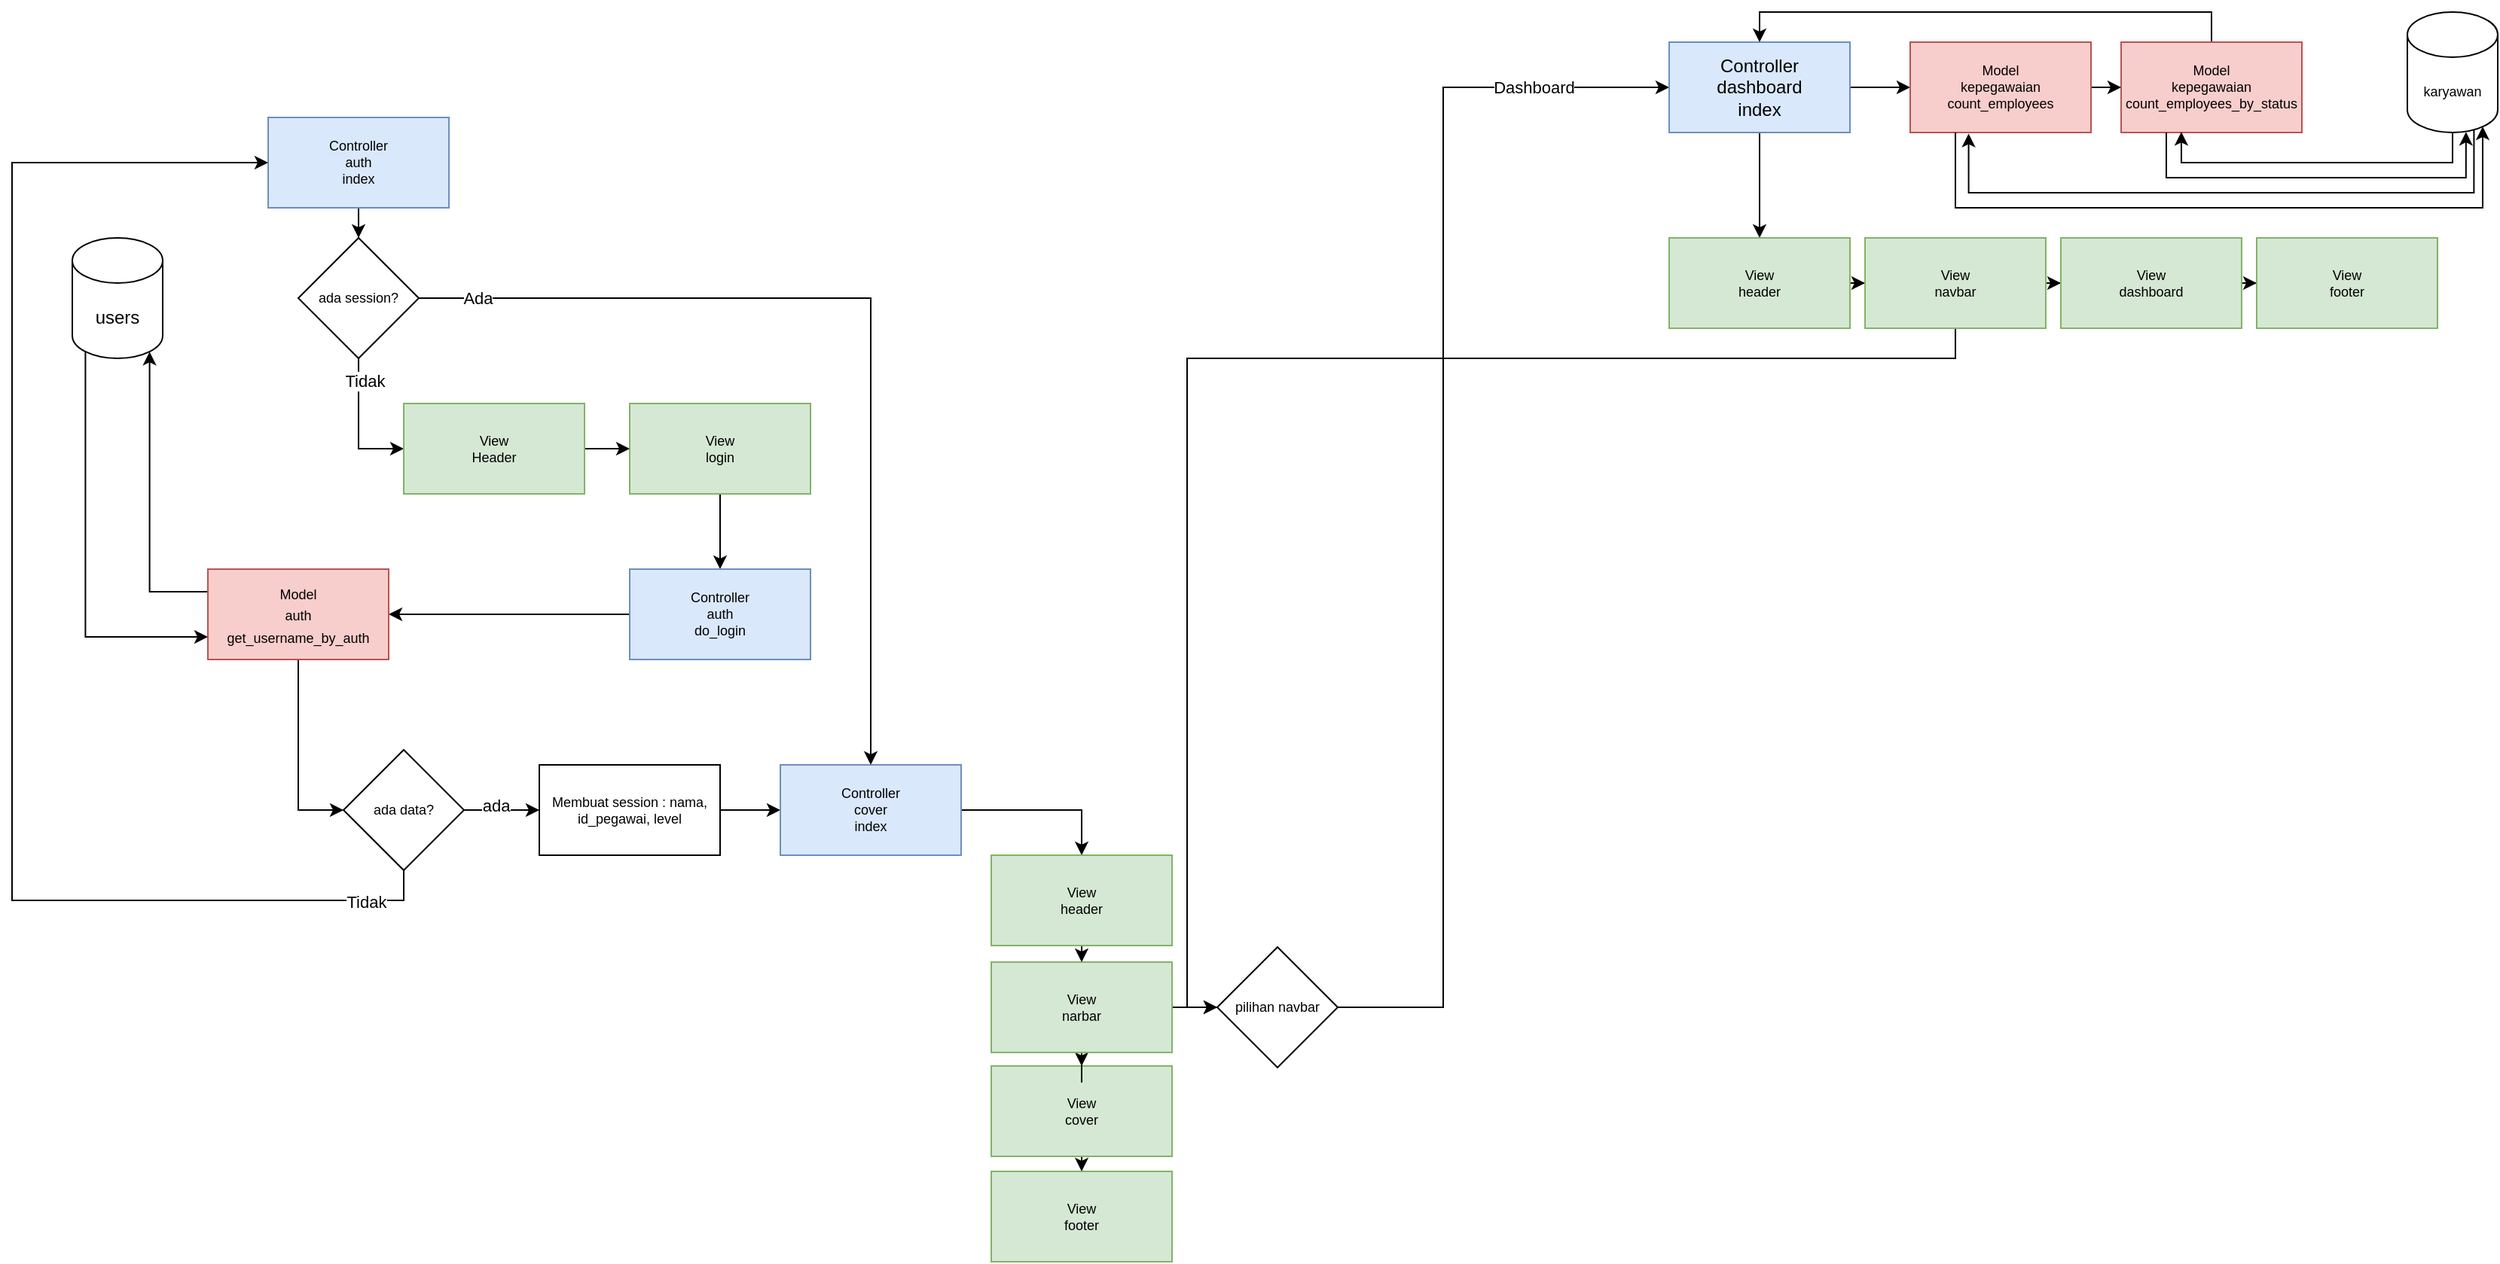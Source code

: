 <mxfile version="22.1.16" type="github">
  <diagram name="Halaman-1" id="EuvOYAsI0U2fL7ryJzKZ">
    <mxGraphModel dx="1559" dy="1564" grid="1" gridSize="10" guides="1" tooltips="1" connect="1" arrows="1" fold="1" page="1" pageScale="1" pageWidth="827" pageHeight="1169" math="0" shadow="0">
      <root>
        <mxCell id="0" />
        <mxCell id="1" parent="0" />
        <mxCell id="iNwkQbmB3lLbcQYFilAP-3" style="edgeStyle=orthogonalEdgeStyle;rounded=0;orthogonalLoop=1;jettySize=auto;html=1;exitX=0.5;exitY=1;exitDx=0;exitDy=0;" edge="1" parent="1" source="iNwkQbmB3lLbcQYFilAP-1" target="iNwkQbmB3lLbcQYFilAP-2">
          <mxGeometry relative="1" as="geometry" />
        </mxCell>
        <mxCell id="iNwkQbmB3lLbcQYFilAP-1" value="Controller&lt;br style=&quot;font-size: 9px;&quot;&gt;auth&lt;br&gt;index" style="rounded=0;whiteSpace=wrap;html=1;fillColor=#dae8fc;strokeColor=#6c8ebf;fontSize=9;" vertex="1" parent="1">
          <mxGeometry x="40" y="40" width="120" height="60" as="geometry" />
        </mxCell>
        <mxCell id="iNwkQbmB3lLbcQYFilAP-7" style="edgeStyle=orthogonalEdgeStyle;rounded=0;orthogonalLoop=1;jettySize=auto;html=1;exitX=0.5;exitY=1;exitDx=0;exitDy=0;entryX=0;entryY=0.5;entryDx=0;entryDy=0;" edge="1" parent="1" source="iNwkQbmB3lLbcQYFilAP-2" target="iNwkQbmB3lLbcQYFilAP-45">
          <mxGeometry relative="1" as="geometry">
            <mxPoint x="110" y="270" as="targetPoint" />
          </mxGeometry>
        </mxCell>
        <mxCell id="iNwkQbmB3lLbcQYFilAP-23" value="Tidak" style="edgeLabel;html=1;align=center;verticalAlign=middle;resizable=0;points=[];" vertex="1" connectable="0" parent="iNwkQbmB3lLbcQYFilAP-7">
          <mxGeometry x="-0.676" y="4" relative="1" as="geometry">
            <mxPoint as="offset" />
          </mxGeometry>
        </mxCell>
        <mxCell id="iNwkQbmB3lLbcQYFilAP-34" style="edgeStyle=orthogonalEdgeStyle;rounded=0;orthogonalLoop=1;jettySize=auto;html=1;" edge="1" parent="1" source="iNwkQbmB3lLbcQYFilAP-2" target="iNwkQbmB3lLbcQYFilAP-31">
          <mxGeometry relative="1" as="geometry" />
        </mxCell>
        <mxCell id="iNwkQbmB3lLbcQYFilAP-35" value="Ada" style="edgeLabel;html=1;align=center;verticalAlign=middle;resizable=0;points=[];" vertex="1" connectable="0" parent="iNwkQbmB3lLbcQYFilAP-34">
          <mxGeometry x="-0.872" relative="1" as="geometry">
            <mxPoint as="offset" />
          </mxGeometry>
        </mxCell>
        <mxCell id="iNwkQbmB3lLbcQYFilAP-2" value="ada session?" style="rhombus;whiteSpace=wrap;html=1;fontSize=9;" vertex="1" parent="1">
          <mxGeometry x="60" y="120" width="80" height="80" as="geometry" />
        </mxCell>
        <mxCell id="iNwkQbmB3lLbcQYFilAP-9" style="edgeStyle=orthogonalEdgeStyle;rounded=0;orthogonalLoop=1;jettySize=auto;html=1;exitX=0.5;exitY=1;exitDx=0;exitDy=0;" edge="1" parent="1" source="iNwkQbmB3lLbcQYFilAP-6" target="iNwkQbmB3lLbcQYFilAP-10">
          <mxGeometry relative="1" as="geometry">
            <mxPoint x="220.207" y="300" as="targetPoint" />
          </mxGeometry>
        </mxCell>
        <mxCell id="iNwkQbmB3lLbcQYFilAP-6" value="View&lt;br style=&quot;font-size: 9px;&quot;&gt;login" style="rounded=0;whiteSpace=wrap;html=1;fillColor=#d5e8d4;strokeColor=#82b366;fontSize=9;" vertex="1" parent="1">
          <mxGeometry x="280" y="230" width="120" height="60" as="geometry" />
        </mxCell>
        <mxCell id="iNwkQbmB3lLbcQYFilAP-13" style="edgeStyle=orthogonalEdgeStyle;rounded=0;orthogonalLoop=1;jettySize=auto;html=1;exitX=0;exitY=0.5;exitDx=0;exitDy=0;" edge="1" parent="1" source="iNwkQbmB3lLbcQYFilAP-10" target="iNwkQbmB3lLbcQYFilAP-12">
          <mxGeometry relative="1" as="geometry" />
        </mxCell>
        <mxCell id="iNwkQbmB3lLbcQYFilAP-10" value="Controller&lt;br style=&quot;font-size: 9px;&quot;&gt;auth&lt;br&gt;do_login" style="rounded=0;whiteSpace=wrap;html=1;fillColor=#dae8fc;strokeColor=#6c8ebf;fontSize=9;" vertex="1" parent="1">
          <mxGeometry x="279.997" y="340" width="120" height="60" as="geometry" />
        </mxCell>
        <mxCell id="iNwkQbmB3lLbcQYFilAP-16" style="edgeStyle=orthogonalEdgeStyle;rounded=0;orthogonalLoop=1;jettySize=auto;html=1;exitX=0;exitY=0.25;exitDx=0;exitDy=0;entryX=0.855;entryY=1;entryDx=0;entryDy=-4.35;entryPerimeter=0;" edge="1" parent="1" source="iNwkQbmB3lLbcQYFilAP-12" target="iNwkQbmB3lLbcQYFilAP-17">
          <mxGeometry relative="1" as="geometry">
            <mxPoint x="-40" y="250" as="targetPoint" />
          </mxGeometry>
        </mxCell>
        <mxCell id="iNwkQbmB3lLbcQYFilAP-20" style="edgeStyle=orthogonalEdgeStyle;rounded=0;orthogonalLoop=1;jettySize=auto;html=1;exitX=0.5;exitY=1;exitDx=0;exitDy=0;entryX=0;entryY=0.5;entryDx=0;entryDy=0;" edge="1" parent="1" source="iNwkQbmB3lLbcQYFilAP-12" target="iNwkQbmB3lLbcQYFilAP-22">
          <mxGeometry relative="1" as="geometry">
            <mxPoint x="70" y="430.0" as="targetPoint" />
          </mxGeometry>
        </mxCell>
        <mxCell id="iNwkQbmB3lLbcQYFilAP-12" value="&lt;font style=&quot;font-size: 9px;&quot;&gt;Model&lt;br&gt;auth&lt;br&gt;get_username_by_auth&lt;/font&gt;" style="rounded=0;whiteSpace=wrap;html=1;fillColor=#f8cecc;strokeColor=#b85450;" vertex="1" parent="1">
          <mxGeometry y="340" width="120" height="60" as="geometry" />
        </mxCell>
        <mxCell id="iNwkQbmB3lLbcQYFilAP-18" style="edgeStyle=orthogonalEdgeStyle;rounded=0;orthogonalLoop=1;jettySize=auto;html=1;exitX=0.145;exitY=1;exitDx=0;exitDy=-4.35;exitPerimeter=0;entryX=0;entryY=0.75;entryDx=0;entryDy=0;" edge="1" parent="1" source="iNwkQbmB3lLbcQYFilAP-17" target="iNwkQbmB3lLbcQYFilAP-12">
          <mxGeometry relative="1" as="geometry">
            <Array as="points">
              <mxPoint x="-81" y="385" />
            </Array>
          </mxGeometry>
        </mxCell>
        <mxCell id="iNwkQbmB3lLbcQYFilAP-17" value="users" style="shape=cylinder3;whiteSpace=wrap;html=1;boundedLbl=1;backgroundOutline=1;size=15;" vertex="1" parent="1">
          <mxGeometry x="-90" y="120" width="60" height="80" as="geometry" />
        </mxCell>
        <mxCell id="iNwkQbmB3lLbcQYFilAP-25" value="" style="edgeStyle=orthogonalEdgeStyle;rounded=0;orthogonalLoop=1;jettySize=auto;html=1;" edge="1" parent="1" source="iNwkQbmB3lLbcQYFilAP-22" target="iNwkQbmB3lLbcQYFilAP-24">
          <mxGeometry relative="1" as="geometry" />
        </mxCell>
        <mxCell id="iNwkQbmB3lLbcQYFilAP-26" value="ada" style="edgeLabel;html=1;align=center;verticalAlign=middle;resizable=0;points=[];" vertex="1" connectable="0" parent="iNwkQbmB3lLbcQYFilAP-25">
          <mxGeometry x="-0.182" y="3" relative="1" as="geometry">
            <mxPoint as="offset" />
          </mxGeometry>
        </mxCell>
        <mxCell id="iNwkQbmB3lLbcQYFilAP-37" style="edgeStyle=orthogonalEdgeStyle;rounded=0;orthogonalLoop=1;jettySize=auto;html=1;entryX=0;entryY=0.5;entryDx=0;entryDy=0;exitX=0.5;exitY=1;exitDx=0;exitDy=0;" edge="1" parent="1" source="iNwkQbmB3lLbcQYFilAP-22" target="iNwkQbmB3lLbcQYFilAP-1">
          <mxGeometry relative="1" as="geometry">
            <Array as="points">
              <mxPoint x="130" y="560" />
              <mxPoint x="-130" y="560" />
              <mxPoint x="-130" y="70" />
            </Array>
          </mxGeometry>
        </mxCell>
        <mxCell id="iNwkQbmB3lLbcQYFilAP-38" value="Tidak" style="edgeLabel;html=1;align=center;verticalAlign=middle;resizable=0;points=[];" vertex="1" connectable="0" parent="iNwkQbmB3lLbcQYFilAP-37">
          <mxGeometry x="-0.904" y="1" relative="1" as="geometry">
            <mxPoint as="offset" />
          </mxGeometry>
        </mxCell>
        <mxCell id="iNwkQbmB3lLbcQYFilAP-22" value="ada data?" style="rhombus;whiteSpace=wrap;html=1;fontSize=9;" vertex="1" parent="1">
          <mxGeometry x="90" y="460" width="80" height="80" as="geometry" />
        </mxCell>
        <mxCell id="iNwkQbmB3lLbcQYFilAP-28" value="" style="edgeStyle=orthogonalEdgeStyle;rounded=0;orthogonalLoop=1;jettySize=auto;html=1;entryX=0;entryY=0.5;entryDx=0;entryDy=0;" edge="1" parent="1" source="iNwkQbmB3lLbcQYFilAP-24" target="iNwkQbmB3lLbcQYFilAP-31">
          <mxGeometry relative="1" as="geometry">
            <mxPoint x="379.997" y="500.0" as="targetPoint" />
          </mxGeometry>
        </mxCell>
        <mxCell id="iNwkQbmB3lLbcQYFilAP-24" value="Membuat session : nama, id_pegawai, level" style="whiteSpace=wrap;html=1;fontSize=9;" vertex="1" parent="1">
          <mxGeometry x="220" y="470" width="120" height="60" as="geometry" />
        </mxCell>
        <mxCell id="iNwkQbmB3lLbcQYFilAP-49" style="edgeStyle=orthogonalEdgeStyle;rounded=0;orthogonalLoop=1;jettySize=auto;html=1;entryX=0.5;entryY=0;entryDx=0;entryDy=0;" edge="1" parent="1" source="iNwkQbmB3lLbcQYFilAP-31" target="iNwkQbmB3lLbcQYFilAP-47">
          <mxGeometry relative="1" as="geometry" />
        </mxCell>
        <mxCell id="iNwkQbmB3lLbcQYFilAP-31" value="Controller&lt;br style=&quot;font-size: 9px;&quot;&gt;cover&lt;br&gt;index" style="rounded=0;whiteSpace=wrap;html=1;fillColor=#dae8fc;strokeColor=#6c8ebf;fontSize=9;" vertex="1" parent="1">
          <mxGeometry x="379.997" y="470" width="120" height="60" as="geometry" />
        </mxCell>
        <mxCell id="iNwkQbmB3lLbcQYFilAP-52" value="" style="edgeStyle=orthogonalEdgeStyle;rounded=0;orthogonalLoop=1;jettySize=auto;html=1;" edge="1" parent="1" source="iNwkQbmB3lLbcQYFilAP-32" target="iNwkQbmB3lLbcQYFilAP-48">
          <mxGeometry relative="1" as="geometry" />
        </mxCell>
        <mxCell id="iNwkQbmB3lLbcQYFilAP-32" value="View&lt;br&gt;cover" style="rounded=0;whiteSpace=wrap;html=1;fillColor=#d5e8d4;strokeColor=#82b366;fontSize=9;" vertex="1" parent="1">
          <mxGeometry x="519.997" y="670" width="120" height="60" as="geometry" />
        </mxCell>
        <mxCell id="iNwkQbmB3lLbcQYFilAP-51" value="" style="edgeStyle=orthogonalEdgeStyle;rounded=0;orthogonalLoop=1;jettySize=auto;html=1;" edge="1" parent="1" source="iNwkQbmB3lLbcQYFilAP-42" target="iNwkQbmB3lLbcQYFilAP-32">
          <mxGeometry relative="1" as="geometry" />
        </mxCell>
        <mxCell id="iNwkQbmB3lLbcQYFilAP-54" value="" style="edgeStyle=orthogonalEdgeStyle;rounded=0;orthogonalLoop=1;jettySize=auto;html=1;" edge="1" parent="1" source="iNwkQbmB3lLbcQYFilAP-42" target="iNwkQbmB3lLbcQYFilAP-53">
          <mxGeometry relative="1" as="geometry" />
        </mxCell>
        <mxCell id="iNwkQbmB3lLbcQYFilAP-42" value="View&lt;br style=&quot;font-size: 9px;&quot;&gt;narbar" style="rounded=0;whiteSpace=wrap;html=1;fillColor=#d5e8d4;strokeColor=#82b366;fontSize=9;" vertex="1" parent="1">
          <mxGeometry x="520" y="601" width="120" height="60" as="geometry" />
        </mxCell>
        <mxCell id="iNwkQbmB3lLbcQYFilAP-46" style="edgeStyle=orthogonalEdgeStyle;rounded=0;orthogonalLoop=1;jettySize=auto;html=1;entryX=0;entryY=0.5;entryDx=0;entryDy=0;" edge="1" parent="1" source="iNwkQbmB3lLbcQYFilAP-45" target="iNwkQbmB3lLbcQYFilAP-6">
          <mxGeometry relative="1" as="geometry" />
        </mxCell>
        <mxCell id="iNwkQbmB3lLbcQYFilAP-45" value="View&lt;br&gt;Header" style="rounded=0;whiteSpace=wrap;html=1;fillColor=#d5e8d4;strokeColor=#82b366;fontSize=9;" vertex="1" parent="1">
          <mxGeometry x="130" y="230" width="120" height="60" as="geometry" />
        </mxCell>
        <mxCell id="iNwkQbmB3lLbcQYFilAP-50" style="edgeStyle=orthogonalEdgeStyle;rounded=0;orthogonalLoop=1;jettySize=auto;html=1;exitX=0.5;exitY=1;exitDx=0;exitDy=0;entryX=0.5;entryY=0;entryDx=0;entryDy=0;" edge="1" parent="1" source="iNwkQbmB3lLbcQYFilAP-47" target="iNwkQbmB3lLbcQYFilAP-42">
          <mxGeometry relative="1" as="geometry" />
        </mxCell>
        <mxCell id="iNwkQbmB3lLbcQYFilAP-47" value="View&lt;br&gt;header" style="rounded=0;whiteSpace=wrap;html=1;fillColor=#d5e8d4;strokeColor=#82b366;fontSize=9;" vertex="1" parent="1">
          <mxGeometry x="520" y="530" width="120" height="60" as="geometry" />
        </mxCell>
        <mxCell id="iNwkQbmB3lLbcQYFilAP-48" value="View&lt;br&gt;footer" style="rounded=0;whiteSpace=wrap;html=1;fillColor=#d5e8d4;strokeColor=#82b366;fontSize=9;" vertex="1" parent="1">
          <mxGeometry x="520" y="740" width="120" height="60" as="geometry" />
        </mxCell>
        <mxCell id="iNwkQbmB3lLbcQYFilAP-55" style="edgeStyle=orthogonalEdgeStyle;rounded=0;orthogonalLoop=1;jettySize=auto;html=1;entryX=0;entryY=0.5;entryDx=0;entryDy=0;" edge="1" parent="1" source="iNwkQbmB3lLbcQYFilAP-53" target="iNwkQbmB3lLbcQYFilAP-56">
          <mxGeometry relative="1" as="geometry">
            <mxPoint x="840" y="450" as="targetPoint" />
            <Array as="points">
              <mxPoint x="820" y="631" />
              <mxPoint x="820" y="20" />
            </Array>
          </mxGeometry>
        </mxCell>
        <mxCell id="iNwkQbmB3lLbcQYFilAP-57" value="Dashboard" style="edgeLabel;html=1;align=center;verticalAlign=middle;resizable=0;points=[];" vertex="1" connectable="0" parent="iNwkQbmB3lLbcQYFilAP-55">
          <mxGeometry x="0.779" y="-3" relative="1" as="geometry">
            <mxPoint x="2" y="-3" as="offset" />
          </mxGeometry>
        </mxCell>
        <mxCell id="iNwkQbmB3lLbcQYFilAP-53" value="pilihan navbar" style="rhombus;whiteSpace=wrap;html=1;fontSize=9;rounded=0;" vertex="1" parent="1">
          <mxGeometry x="670" y="591" width="80" height="80" as="geometry" />
        </mxCell>
        <mxCell id="iNwkQbmB3lLbcQYFilAP-59" value="" style="edgeStyle=orthogonalEdgeStyle;rounded=0;orthogonalLoop=1;jettySize=auto;html=1;" edge="1" parent="1" source="iNwkQbmB3lLbcQYFilAP-56" target="iNwkQbmB3lLbcQYFilAP-58">
          <mxGeometry relative="1" as="geometry" />
        </mxCell>
        <mxCell id="iNwkQbmB3lLbcQYFilAP-63" style="edgeStyle=orthogonalEdgeStyle;rounded=0;orthogonalLoop=1;jettySize=auto;html=1;exitX=0.5;exitY=1;exitDx=0;exitDy=0;" edge="1" parent="1" source="iNwkQbmB3lLbcQYFilAP-56" target="iNwkQbmB3lLbcQYFilAP-64">
          <mxGeometry relative="1" as="geometry">
            <mxPoint x="1029.667" y="170" as="targetPoint" />
          </mxGeometry>
        </mxCell>
        <mxCell id="iNwkQbmB3lLbcQYFilAP-56" value="Controller&lt;br&gt;dashboard&lt;br&gt;index" style="rounded=0;whiteSpace=wrap;html=1;fillColor=#dae8fc;strokeColor=#6c8ebf;" vertex="1" parent="1">
          <mxGeometry x="970" y="-10" width="120" height="60" as="geometry" />
        </mxCell>
        <mxCell id="iNwkQbmB3lLbcQYFilAP-61" value="" style="edgeStyle=orthogonalEdgeStyle;rounded=0;orthogonalLoop=1;jettySize=auto;html=1;" edge="1" parent="1" source="iNwkQbmB3lLbcQYFilAP-58" target="iNwkQbmB3lLbcQYFilAP-60">
          <mxGeometry relative="1" as="geometry" />
        </mxCell>
        <mxCell id="iNwkQbmB3lLbcQYFilAP-58" value="Model&lt;br&gt;kepegawaian&lt;br&gt;count_employees" style="rounded=0;whiteSpace=wrap;html=1;fillColor=#f8cecc;strokeColor=#b85450;fontSize=9;" vertex="1" parent="1">
          <mxGeometry x="1130" y="-10" width="120" height="60" as="geometry" />
        </mxCell>
        <mxCell id="iNwkQbmB3lLbcQYFilAP-62" style="edgeStyle=orthogonalEdgeStyle;rounded=0;orthogonalLoop=1;jettySize=auto;html=1;entryX=0.5;entryY=0;entryDx=0;entryDy=0;" edge="1" parent="1" source="iNwkQbmB3lLbcQYFilAP-60" target="iNwkQbmB3lLbcQYFilAP-56">
          <mxGeometry relative="1" as="geometry">
            <mxPoint x="1060" y="-10" as="targetPoint" />
            <Array as="points">
              <mxPoint x="1330" y="-30" />
              <mxPoint x="1030" y="-30" />
            </Array>
          </mxGeometry>
        </mxCell>
        <mxCell id="iNwkQbmB3lLbcQYFilAP-60" value="Model&lt;br&gt;kepegawaian&lt;br&gt;count_employees_by_status" style="rounded=0;whiteSpace=wrap;html=1;fillColor=#f8cecc;strokeColor=#b85450;fontSize=9;" vertex="1" parent="1">
          <mxGeometry x="1270" y="-10" width="120" height="60" as="geometry" />
        </mxCell>
        <mxCell id="iNwkQbmB3lLbcQYFilAP-66" value="" style="edgeStyle=orthogonalEdgeStyle;rounded=0;orthogonalLoop=1;jettySize=auto;html=1;" edge="1" parent="1" source="iNwkQbmB3lLbcQYFilAP-64" target="iNwkQbmB3lLbcQYFilAP-65">
          <mxGeometry relative="1" as="geometry" />
        </mxCell>
        <mxCell id="iNwkQbmB3lLbcQYFilAP-64" value="View&lt;br&gt;header" style="rounded=0;whiteSpace=wrap;html=1;fillColor=#d5e8d4;strokeColor=#82b366;fontSize=9;" vertex="1" parent="1">
          <mxGeometry x="969.997" y="120" width="120" height="60" as="geometry" />
        </mxCell>
        <mxCell id="iNwkQbmB3lLbcQYFilAP-68" value="" style="edgeStyle=orthogonalEdgeStyle;rounded=0;orthogonalLoop=1;jettySize=auto;html=1;" edge="1" parent="1" source="iNwkQbmB3lLbcQYFilAP-65" target="iNwkQbmB3lLbcQYFilAP-67">
          <mxGeometry relative="1" as="geometry" />
        </mxCell>
        <mxCell id="iNwkQbmB3lLbcQYFilAP-71" style="edgeStyle=orthogonalEdgeStyle;rounded=0;orthogonalLoop=1;jettySize=auto;html=1;entryX=0;entryY=0.5;entryDx=0;entryDy=0;" edge="1" parent="1" source="iNwkQbmB3lLbcQYFilAP-65" target="iNwkQbmB3lLbcQYFilAP-53">
          <mxGeometry relative="1" as="geometry">
            <Array as="points">
              <mxPoint x="1160" y="200" />
              <mxPoint x="650" y="200" />
              <mxPoint x="650" y="631" />
            </Array>
          </mxGeometry>
        </mxCell>
        <mxCell id="iNwkQbmB3lLbcQYFilAP-65" value="View&lt;br&gt;navbar" style="rounded=0;whiteSpace=wrap;html=1;fillColor=#d5e8d4;strokeColor=#82b366;fontSize=9;" vertex="1" parent="1">
          <mxGeometry x="1099.997" y="120" width="120" height="60" as="geometry" />
        </mxCell>
        <mxCell id="iNwkQbmB3lLbcQYFilAP-70" value="" style="edgeStyle=orthogonalEdgeStyle;rounded=0;orthogonalLoop=1;jettySize=auto;html=1;" edge="1" parent="1" source="iNwkQbmB3lLbcQYFilAP-67" target="iNwkQbmB3lLbcQYFilAP-69">
          <mxGeometry relative="1" as="geometry" />
        </mxCell>
        <mxCell id="iNwkQbmB3lLbcQYFilAP-67" value="View&lt;br&gt;dashboard" style="rounded=0;whiteSpace=wrap;html=1;fillColor=#d5e8d4;strokeColor=#82b366;fontSize=9;" vertex="1" parent="1">
          <mxGeometry x="1229.997" y="120" width="120" height="60" as="geometry" />
        </mxCell>
        <mxCell id="iNwkQbmB3lLbcQYFilAP-69" value="View&lt;br&gt;footer" style="rounded=0;whiteSpace=wrap;html=1;fillColor=#d5e8d4;strokeColor=#82b366;fontSize=9;" vertex="1" parent="1">
          <mxGeometry x="1359.997" y="120" width="120" height="60" as="geometry" />
        </mxCell>
        <mxCell id="iNwkQbmB3lLbcQYFilAP-72" value="karyawan" style="shape=cylinder3;whiteSpace=wrap;html=1;boundedLbl=1;backgroundOutline=1;size=15;fontSize=9;" vertex="1" parent="1">
          <mxGeometry x="1460" y="-30" width="60" height="80" as="geometry" />
        </mxCell>
        <mxCell id="iNwkQbmB3lLbcQYFilAP-82" style="edgeStyle=orthogonalEdgeStyle;rounded=0;orthogonalLoop=1;jettySize=auto;html=1;exitX=0.25;exitY=1;exitDx=0;exitDy=0;entryX=0.837;entryY=0.95;entryDx=0;entryDy=0;entryPerimeter=0;" edge="1" parent="1" source="iNwkQbmB3lLbcQYFilAP-58" target="iNwkQbmB3lLbcQYFilAP-72">
          <mxGeometry relative="1" as="geometry">
            <Array as="points">
              <mxPoint x="1160" y="100" />
              <mxPoint x="1510" y="100" />
              <mxPoint x="1510" y="46" />
            </Array>
          </mxGeometry>
        </mxCell>
        <mxCell id="iNwkQbmB3lLbcQYFilAP-83" style="edgeStyle=orthogonalEdgeStyle;rounded=0;orthogonalLoop=1;jettySize=auto;html=1;entryX=0.323;entryY=1.013;entryDx=0;entryDy=0;entryPerimeter=0;exitX=0.737;exitY=0.98;exitDx=0;exitDy=0;exitPerimeter=0;" edge="1" parent="1" source="iNwkQbmB3lLbcQYFilAP-72" target="iNwkQbmB3lLbcQYFilAP-58">
          <mxGeometry relative="1" as="geometry">
            <Array as="points">
              <mxPoint x="1504" y="90" />
              <mxPoint x="1169" y="90" />
            </Array>
          </mxGeometry>
        </mxCell>
        <mxCell id="iNwkQbmB3lLbcQYFilAP-84" style="edgeStyle=orthogonalEdgeStyle;rounded=0;orthogonalLoop=1;jettySize=auto;html=1;exitX=0.25;exitY=1;exitDx=0;exitDy=0;entryX=0.649;entryY=0.995;entryDx=0;entryDy=0;entryPerimeter=0;" edge="1" parent="1" source="iNwkQbmB3lLbcQYFilAP-60" target="iNwkQbmB3lLbcQYFilAP-72">
          <mxGeometry relative="1" as="geometry">
            <Array as="points">
              <mxPoint x="1300" y="80" />
              <mxPoint x="1499" y="80" />
            </Array>
          </mxGeometry>
        </mxCell>
        <mxCell id="iNwkQbmB3lLbcQYFilAP-85" style="edgeStyle=orthogonalEdgeStyle;rounded=0;orthogonalLoop=1;jettySize=auto;html=1;exitX=0.5;exitY=1;exitDx=0;exitDy=0;exitPerimeter=0;entryX=0.333;entryY=0.994;entryDx=0;entryDy=0;entryPerimeter=0;" edge="1" parent="1" source="iNwkQbmB3lLbcQYFilAP-72" target="iNwkQbmB3lLbcQYFilAP-60">
          <mxGeometry relative="1" as="geometry" />
        </mxCell>
      </root>
    </mxGraphModel>
  </diagram>
</mxfile>
